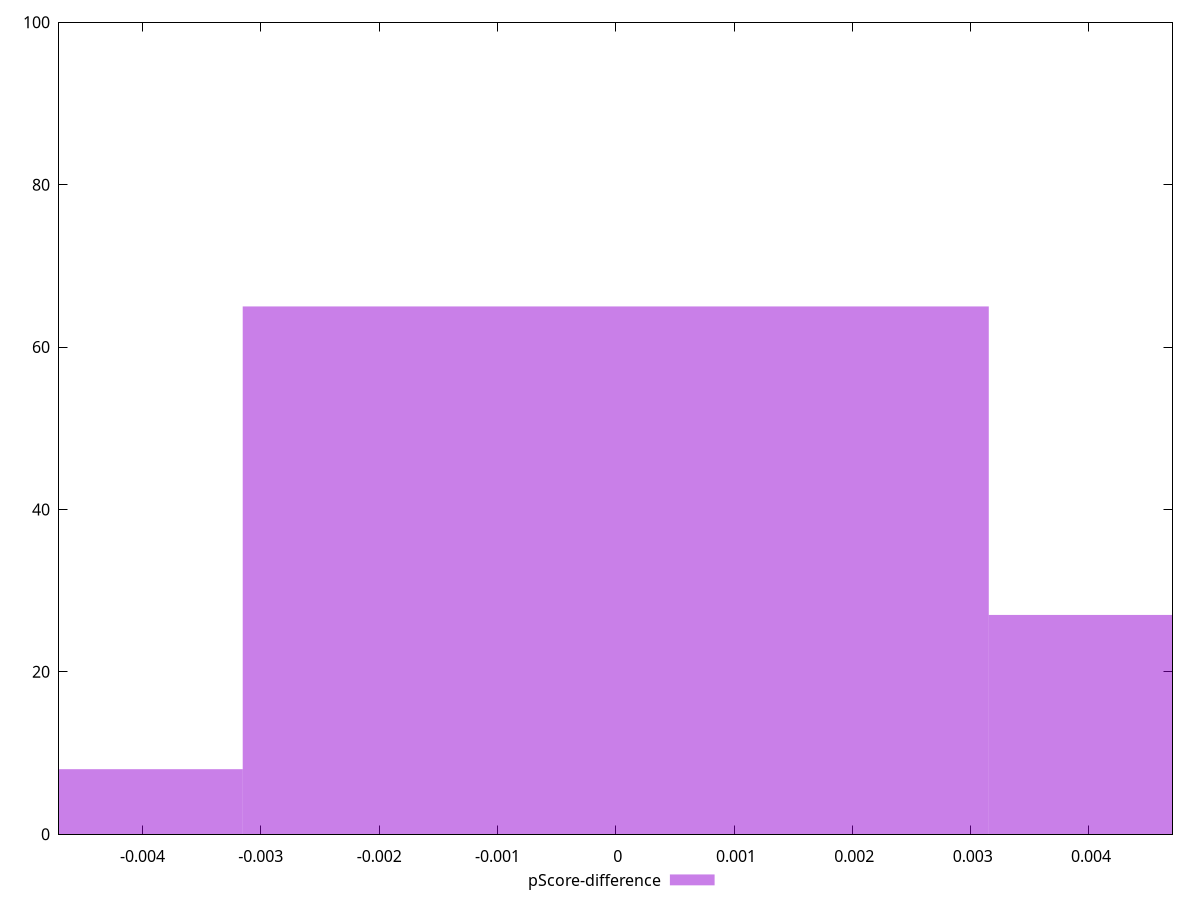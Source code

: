 reset

$pScoreDifference <<EOF
0 65
0.006306166972952812 27
-0.006306166972952812 8
EOF

set key outside below
set boxwidth 0.006306166972952812
set xrange [-0.004705882352941171:0.004705882352941171]
set yrange [0:100]
set trange [0:100]
set style fill transparent solid 0.5 noborder
set terminal svg size 640, 490 enhanced background rgb 'white'
set output "report_00022_2021-02-20T12:08:46.964Z/uses-http2/samples/pages+cached+noadtech+nomedia+nocss/pScore-difference/histogram.svg"

plot $pScoreDifference title "pScore-difference" with boxes

reset
